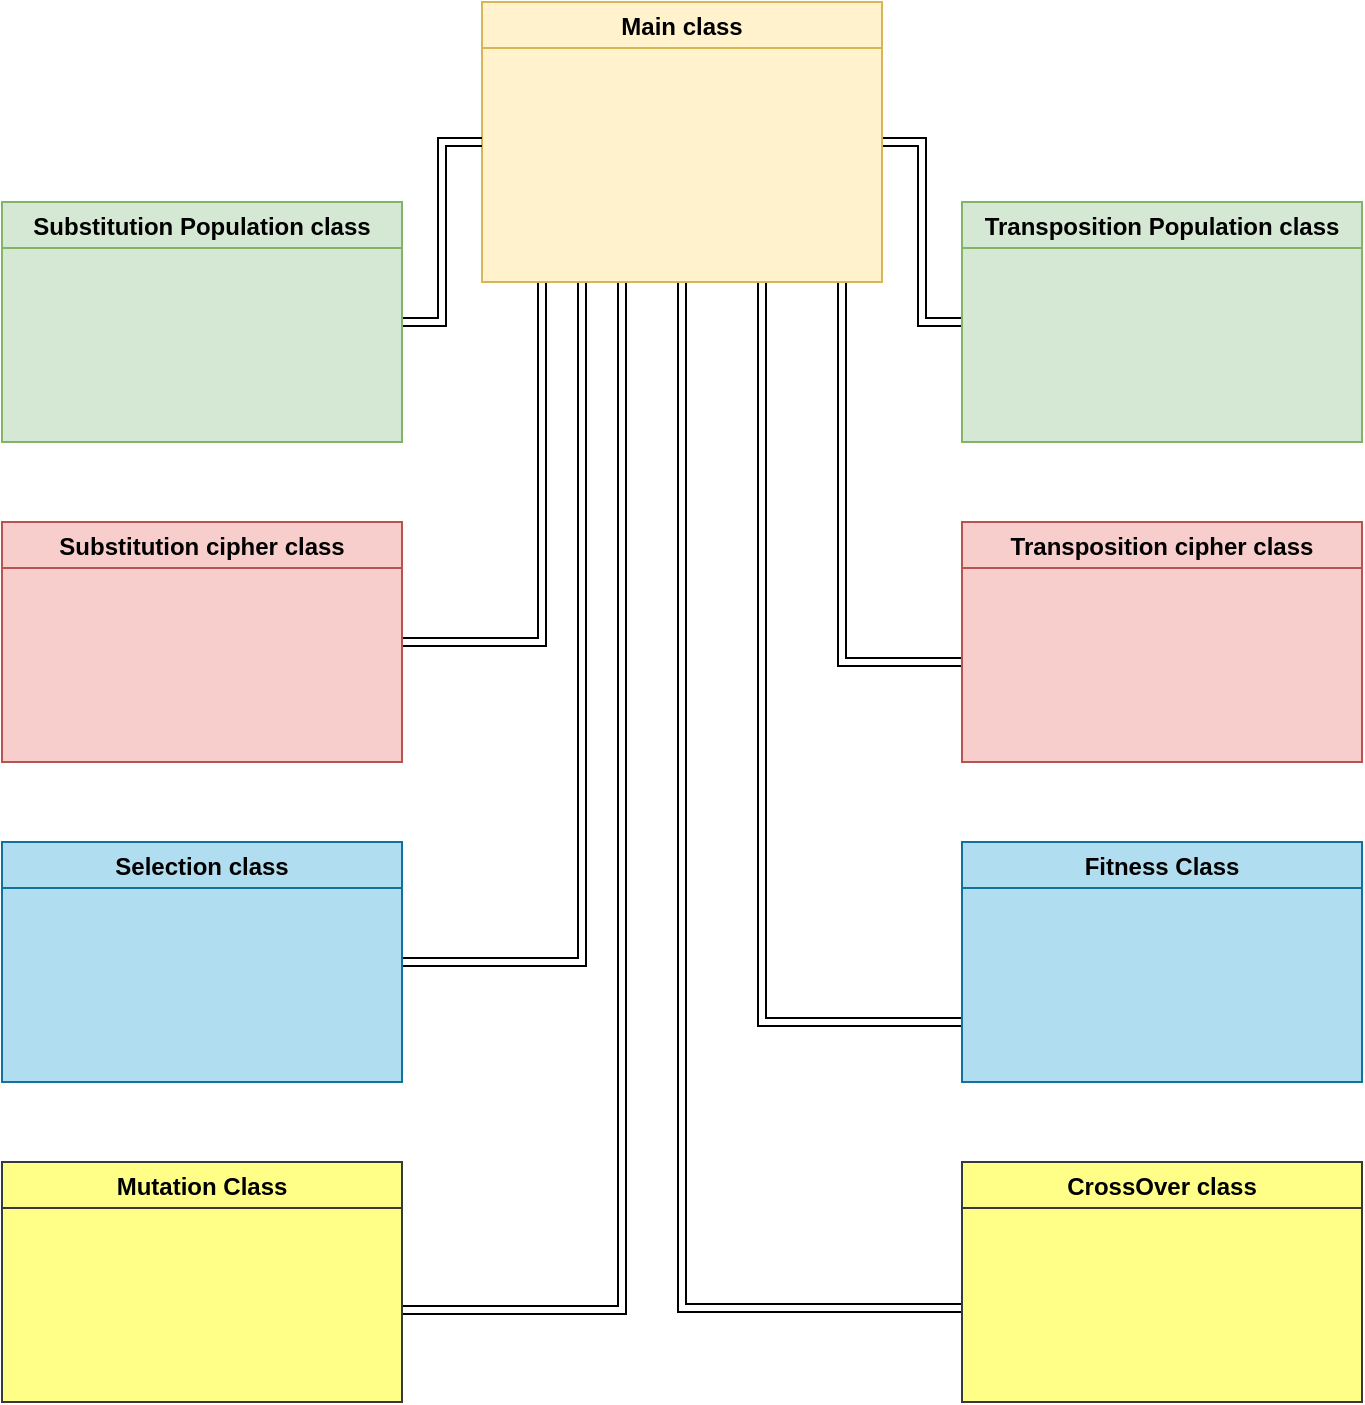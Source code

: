 <mxfile version="13.6.4" type="device"><diagram id="q90xxTBaE-IgQCNHZySC" name="Page-1"><mxGraphModel dx="868" dy="433" grid="1" gridSize="10" guides="1" tooltips="1" connect="1" arrows="1" fold="1" page="1" pageScale="1" pageWidth="827" pageHeight="1169" math="0" shadow="0"><root><mxCell id="0"/><mxCell id="1" parent="0"/><mxCell id="zrta7nfbIkqwO48GWHeD-13" style="edgeStyle=orthogonalEdgeStyle;rounded=0;orthogonalLoop=1;jettySize=auto;html=1;entryX=0;entryY=0.5;entryDx=0;entryDy=0;shape=link;" edge="1" parent="1" source="zrta7nfbIkqwO48GWHeD-1" target="zrta7nfbIkqwO48GWHeD-4"><mxGeometry relative="1" as="geometry"/></mxCell><mxCell id="zrta7nfbIkqwO48GWHeD-20" style="edgeStyle=orthogonalEdgeStyle;rounded=0;orthogonalLoop=1;jettySize=auto;html=1;entryX=1;entryY=0.5;entryDx=0;entryDy=0;shape=link;" edge="1" parent="1" source="zrta7nfbIkqwO48GWHeD-1" target="zrta7nfbIkqwO48GWHeD-7"><mxGeometry relative="1" as="geometry"><Array as="points"><mxPoint x="350" y="340"/></Array></mxGeometry></mxCell><mxCell id="zrta7nfbIkqwO48GWHeD-21" style="edgeStyle=orthogonalEdgeStyle;rounded=0;orthogonalLoop=1;jettySize=auto;html=1;exitX=0.25;exitY=1;exitDx=0;exitDy=0;entryX=1;entryY=0.5;entryDx=0;entryDy=0;shape=link;" edge="1" parent="1" source="zrta7nfbIkqwO48GWHeD-1" target="zrta7nfbIkqwO48GWHeD-9"><mxGeometry relative="1" as="geometry"/></mxCell><mxCell id="zrta7nfbIkqwO48GWHeD-22" style="edgeStyle=orthogonalEdgeStyle;rounded=0;orthogonalLoop=1;jettySize=auto;html=1;shape=link;" edge="1" parent="1" source="zrta7nfbIkqwO48GWHeD-1"><mxGeometry relative="1" as="geometry"><mxPoint x="280" y="674" as="targetPoint"/><Array as="points"><mxPoint x="390" y="674"/></Array></mxGeometry></mxCell><mxCell id="zrta7nfbIkqwO48GWHeD-23" style="edgeStyle=orthogonalEdgeStyle;rounded=0;orthogonalLoop=1;jettySize=auto;html=1;shape=link;" edge="1" parent="1" source="zrta7nfbIkqwO48GWHeD-1"><mxGeometry relative="1" as="geometry"><mxPoint x="560" y="350" as="targetPoint"/><Array as="points"><mxPoint x="500" y="350"/></Array></mxGeometry></mxCell><mxCell id="zrta7nfbIkqwO48GWHeD-26" style="edgeStyle=orthogonalEdgeStyle;rounded=0;orthogonalLoop=1;jettySize=auto;html=1;entryX=0;entryY=0.75;entryDx=0;entryDy=0;shape=link;" edge="1" parent="1" source="zrta7nfbIkqwO48GWHeD-1" target="zrta7nfbIkqwO48GWHeD-8"><mxGeometry relative="1" as="geometry"><mxPoint x="440" y="501" as="targetPoint"/><Array as="points"><mxPoint x="460" y="530"/></Array></mxGeometry></mxCell><mxCell id="zrta7nfbIkqwO48GWHeD-27" style="edgeStyle=orthogonalEdgeStyle;rounded=0;orthogonalLoop=1;jettySize=auto;html=1;exitX=0.5;exitY=1;exitDx=0;exitDy=0;shape=link;" edge="1" parent="1" source="zrta7nfbIkqwO48GWHeD-1"><mxGeometry relative="1" as="geometry"><mxPoint x="560" y="673" as="targetPoint"/><Array as="points"><mxPoint x="420" y="673"/></Array></mxGeometry></mxCell><mxCell id="zrta7nfbIkqwO48GWHeD-1" value="Main class" style="swimlane;strokeColor=#d6b656;swimlaneFillColor=#FFF2CC;gradientDirection=west;fillColor=#FFF2CC;" vertex="1" parent="1"><mxGeometry x="320" y="20" width="200" height="140" as="geometry"/></mxCell><mxCell id="zrta7nfbIkqwO48GWHeD-4" value="Transposition Population class" style="swimlane;strokeColor=#82b366;swimlaneFillColor=#D5E8D4;gradientDirection=west;fillColor=#D5E8D4;" vertex="1" parent="1"><mxGeometry x="560" y="120" width="200" height="120" as="geometry"/></mxCell><mxCell id="zrta7nfbIkqwO48GWHeD-19" style="edgeStyle=orthogonalEdgeStyle;rounded=0;orthogonalLoop=1;jettySize=auto;html=1;entryX=0;entryY=0.5;entryDx=0;entryDy=0;shape=link;" edge="1" parent="1" source="zrta7nfbIkqwO48GWHeD-5" target="zrta7nfbIkqwO48GWHeD-1"><mxGeometry relative="1" as="geometry"/></mxCell><mxCell id="zrta7nfbIkqwO48GWHeD-5" value="Substitution Population class" style="swimlane;strokeColor=#82b366;swimlaneFillColor=#D5E8D4;gradientDirection=west;fillColor=#D5E8D4;" vertex="1" parent="1"><mxGeometry x="80" y="120" width="200" height="120" as="geometry"/></mxCell><mxCell id="zrta7nfbIkqwO48GWHeD-6" value="Transposition cipher class" style="swimlane;strokeColor=#b85450;swimlaneFillColor=#F8CECC;gradientDirection=west;fillColor=#F8CECC;" vertex="1" parent="1"><mxGeometry x="560" y="280" width="200" height="120" as="geometry"/></mxCell><mxCell id="zrta7nfbIkqwO48GWHeD-7" value="Substitution cipher class" style="swimlane;strokeColor=#b85450;swimlaneFillColor=#F8CECC;gradientDirection=west;fillColor=#F8CECC;" vertex="1" parent="1"><mxGeometry x="80" y="280" width="200" height="120" as="geometry"/></mxCell><mxCell id="zrta7nfbIkqwO48GWHeD-8" value="Fitness Class" style="swimlane;swimlaneFillColor=#B1DDF0;gradientDirection=west;strokeColor=#10739e;fillColor=#B1DDF0;" vertex="1" parent="1"><mxGeometry x="560" y="440" width="200" height="120" as="geometry"/></mxCell><mxCell id="zrta7nfbIkqwO48GWHeD-9" value="Selection class" style="swimlane;swimlaneFillColor=#B1DDF0;gradientDirection=west;strokeColor=#10739e;fillColor=#B1DDF0;" vertex="1" parent="1"><mxGeometry x="80" y="440" width="200" height="120" as="geometry"/></mxCell><mxCell id="zrta7nfbIkqwO48GWHeD-10" value="CrossOver class" style="swimlane;strokeColor=#36393d;swimlaneFillColor=#FFFF88;gradientDirection=west;fillColor=#FFFF88;" vertex="1" parent="1"><mxGeometry x="560" y="600" width="200" height="120" as="geometry"/></mxCell><mxCell id="zrta7nfbIkqwO48GWHeD-11" value="Mutation Class" style="swimlane;strokeColor=#36393d;swimlaneFillColor=#FFFF88;gradientDirection=west;fillColor=#FFFF88;" vertex="1" parent="1"><mxGeometry x="80" y="600" width="200" height="120" as="geometry"/></mxCell></root></mxGraphModel></diagram></mxfile>